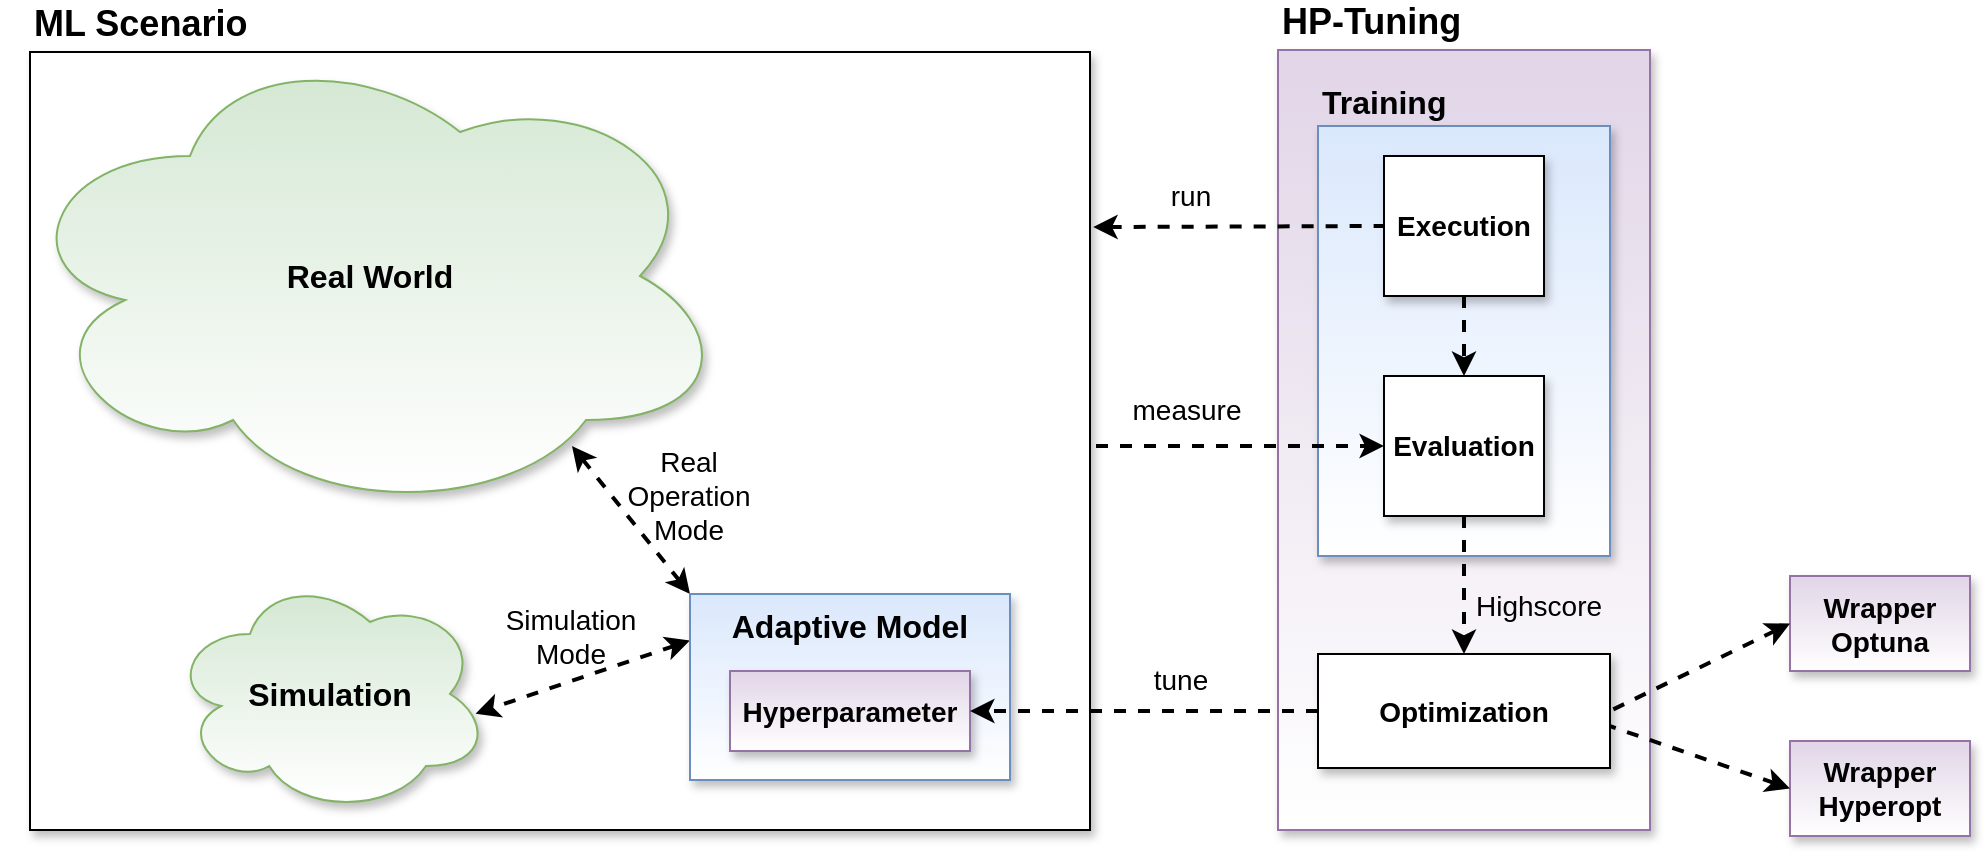 <mxfile version="20.8.16" type="device"><diagram name="Seite-1" id="qSowjrPAivb2RrEBCVOI"><mxGraphModel dx="941" dy="704" grid="1" gridSize="10" guides="1" tooltips="1" connect="1" arrows="1" fold="1" page="1" pageScale="1" pageWidth="827" pageHeight="1169" math="0" shadow="0"><root><mxCell id="0"/><mxCell id="1" parent="0"/><mxCell id="w87HZ0Xv81Typ4M2Bpm5-8" value="HP-Tuning" style="rounded=0;whiteSpace=wrap;html=1;fillColor=#e1d5e7;verticalAlign=bottom;fontStyle=1;align=left;fontSize=18;labelPosition=center;verticalLabelPosition=top;shadow=1;strokeColor=#9673a6;gradientColor=#FFFFFF;" parent="1" vertex="1"><mxGeometry x="674" y="57" width="186" height="390" as="geometry"/></mxCell><mxCell id="EYC07QYKXio_48qNxsyK-1" value="Training" style="rounded=0;whiteSpace=wrap;html=1;fillColor=#dae8fc;verticalAlign=bottom;fontStyle=1;align=left;fontSize=16;labelPosition=center;verticalLabelPosition=top;shadow=1;strokeColor=#6c8ebf;gradientColor=#FFFFFF;" parent="1" vertex="1"><mxGeometry x="694" y="95" width="146" height="215" as="geometry"/></mxCell><mxCell id="w87HZ0Xv81Typ4M2Bpm5-11" value="ML Scenario" style="rounded=0;whiteSpace=wrap;html=1;align=left;verticalAlign=bottom;fontStyle=1;fontSize=18;labelPosition=center;verticalLabelPosition=top;shadow=1;" parent="1" vertex="1"><mxGeometry x="50" y="58" width="530" height="389" as="geometry"/></mxCell><mxCell id="w87HZ0Xv81Typ4M2Bpm5-2" value="Simulation" style="ellipse;shape=cloud;whiteSpace=wrap;html=1;shadow=1;fontStyle=1;fontSize=16;fillColor=#d5e8d4;strokeColor=#82b366;gradientColor=#FFFFFF;" parent="1" vertex="1"><mxGeometry x="120" y="319" width="160" height="120" as="geometry"/></mxCell><mxCell id="w87HZ0Xv81Typ4M2Bpm5-4" value="Real World" style="ellipse;shape=cloud;whiteSpace=wrap;html=1;shadow=1;fontSize=16;fontStyle=1;fillColor=#d5e8d4;strokeColor=#82b366;gradientColor=#FFFFFF;" parent="1" vertex="1"><mxGeometry x="40" y="50" width="360" height="240" as="geometry"/></mxCell><mxCell id="w87HZ0Xv81Typ4M2Bpm5-16" value="Wrapper&lt;br style=&quot;font-size: 14px;&quot;&gt;Optuna" style="rounded=0;whiteSpace=wrap;html=1;fontSize=14;fillColor=#e1d5e7;strokeColor=#9673a6;gradientColor=#FFFFFF;shadow=1;fontStyle=1" parent="1" vertex="1"><mxGeometry x="930" y="320" width="90" height="47.5" as="geometry"/></mxCell><mxCell id="w87HZ0Xv81Typ4M2Bpm5-17" value="Wrapper&lt;br style=&quot;font-size: 14px;&quot;&gt;Hyperopt" style="rounded=0;whiteSpace=wrap;html=1;fontSize=14;fillColor=#e1d5e7;strokeColor=#9673a6;gradientColor=#FFFFFF;shadow=1;fontStyle=1" parent="1" vertex="1"><mxGeometry x="930" y="402.5" width="90" height="47.5" as="geometry"/></mxCell><mxCell id="w87HZ0Xv81Typ4M2Bpm5-18" value="" style="endArrow=none;html=1;rounded=0;dashed=1;strokeWidth=2;fontSize=12;exitX=0;exitY=0.5;exitDx=0;exitDy=0;entryX=1;entryY=0.5;entryDx=0;entryDy=0;endFill=0;startArrow=classic;startFill=1;" parent="1" source="w87HZ0Xv81Typ4M2Bpm5-16" target="EYC07QYKXio_48qNxsyK-2" edge="1"><mxGeometry width="50" height="50" relative="1" as="geometry"><mxPoint x="654" y="320" as="sourcePoint"/><mxPoint x="860" y="320" as="targetPoint"/></mxGeometry></mxCell><mxCell id="w87HZ0Xv81Typ4M2Bpm5-19" value="" style="endArrow=none;html=1;rounded=0;dashed=1;strokeWidth=2;fontSize=12;exitX=0;exitY=0.5;exitDx=0;exitDy=0;entryX=0.996;entryY=0.629;entryDx=0;entryDy=0;entryPerimeter=0;startArrow=classic;startFill=1;endFill=0;" parent="1" source="w87HZ0Xv81Typ4M2Bpm5-17" target="EYC07QYKXio_48qNxsyK-2" edge="1"><mxGeometry width="50" height="50" relative="1" as="geometry"><mxPoint x="894" y="188" as="sourcePoint"/><mxPoint x="774" y="379.5" as="targetPoint"/></mxGeometry></mxCell><mxCell id="w87HZ0Xv81Typ4M2Bpm5-26" value="Highscore" style="edgeStyle=orthogonalEdgeStyle;rounded=0;orthogonalLoop=1;jettySize=auto;html=1;dashed=1;strokeWidth=2;fontSize=14;startArrow=none;startFill=0;endArrow=classic;endFill=1;entryX=0.5;entryY=0;entryDx=0;entryDy=0;labelBackgroundColor=none;" parent="1" source="w87HZ0Xv81Typ4M2Bpm5-20" target="EYC07QYKXio_48qNxsyK-2" edge="1"><mxGeometry x="0.3" y="37" relative="1" as="geometry"><mxPoint x="734" y="327" as="targetPoint"/><mxPoint as="offset"/></mxGeometry></mxCell><mxCell id="w87HZ0Xv81Typ4M2Bpm5-20" value="Evaluation" style="rounded=0;whiteSpace=wrap;html=1;fontSize=14;fillColor=default;gradientColor=#FFFFFF;fontStyle=1;shadow=1;" parent="1" vertex="1"><mxGeometry x="727" y="220" width="80" height="70" as="geometry"/></mxCell><mxCell id="w87HZ0Xv81Typ4M2Bpm5-21" value="measure" style="endArrow=classic;html=1;rounded=0;dashed=1;strokeWidth=2;fontSize=14;entryX=0;entryY=0.5;entryDx=0;entryDy=0;endFill=1;startArrow=none;startFill=0;fontStyle=0;labelBackgroundColor=none;" parent="1" target="w87HZ0Xv81Typ4M2Bpm5-20" edge="1"><mxGeometry x="-0.375" y="18" width="50" height="50" relative="1" as="geometry"><mxPoint x="583" y="255" as="sourcePoint"/><mxPoint x="510" y="280" as="targetPoint"/><mxPoint as="offset"/></mxGeometry></mxCell><mxCell id="w87HZ0Xv81Typ4M2Bpm5-27" value="" style="edgeStyle=orthogonalEdgeStyle;rounded=0;orthogonalLoop=1;jettySize=auto;html=1;dashed=1;strokeWidth=2;fontSize=14;startArrow=none;startFill=0;endArrow=classic;endFill=1;" parent="1" source="w87HZ0Xv81Typ4M2Bpm5-22" target="w87HZ0Xv81Typ4M2Bpm5-20" edge="1"><mxGeometry relative="1" as="geometry"/></mxCell><mxCell id="w87HZ0Xv81Typ4M2Bpm5-22" value="Execution" style="rounded=0;whiteSpace=wrap;html=1;fontSize=14;fillColor=default;gradientColor=#FFFFFF;fontStyle=1;shadow=1;" parent="1" vertex="1"><mxGeometry x="727" y="110" width="80" height="70" as="geometry"/></mxCell><mxCell id="w87HZ0Xv81Typ4M2Bpm5-23" value="run" style="endArrow=none;html=1;rounded=0;dashed=1;strokeWidth=2;fontSize=14;entryX=0;entryY=0.5;entryDx=0;entryDy=0;endFill=0;startArrow=classic;startFill=1;fontStyle=0;labelBackgroundColor=none;exitX=1.003;exitY=0.225;exitDx=0;exitDy=0;exitPerimeter=0;" parent="1" source="w87HZ0Xv81Typ4M2Bpm5-11" target="w87HZ0Xv81Typ4M2Bpm5-22" edge="1"><mxGeometry x="-0.333" y="15" width="50" height="50" relative="1" as="geometry"><mxPoint x="578" y="98" as="sourcePoint"/><mxPoint x="680" y="154.48" as="targetPoint"/><mxPoint as="offset"/></mxGeometry></mxCell><mxCell id="w87HZ0Xv81Typ4M2Bpm5-28" value="Simulation&lt;br&gt;Mode" style="endArrow=classic;html=1;rounded=0;dashed=1;strokeWidth=2;fontSize=14;exitX=0;exitY=0.25;exitDx=0;exitDy=0;startArrow=classic;startFill=1;labelBackgroundColor=none;entryX=0.955;entryY=0.582;entryDx=0;entryDy=0;entryPerimeter=0;" parent="1" source="EYC07QYKXio_48qNxsyK-3" target="w87HZ0Xv81Typ4M2Bpm5-2" edge="1"><mxGeometry x="-0.01" y="-22" width="50" height="50" relative="1" as="geometry"><mxPoint x="376" y="377" as="sourcePoint"/><mxPoint x="270" y="386" as="targetPoint"/><mxPoint as="offset"/></mxGeometry></mxCell><mxCell id="w87HZ0Xv81Typ4M2Bpm5-29" value="Real&lt;br&gt;Operation&lt;br&gt;Mode" style="endArrow=classic;html=1;rounded=0;dashed=1;strokeWidth=2;fontSize=14;startArrow=classic;startFill=1;labelBackgroundColor=none;exitX=0;exitY=0;exitDx=0;exitDy=0;" parent="1" source="EYC07QYKXio_48qNxsyK-3" edge="1"><mxGeometry x="-0.19" y="-31" width="50" height="50" relative="1" as="geometry"><mxPoint x="401.367" y="333.241" as="sourcePoint"/><mxPoint x="321" y="255" as="targetPoint"/><mxPoint x="-1" as="offset"/></mxGeometry></mxCell><mxCell id="EYC07QYKXio_48qNxsyK-2" value="Optimization" style="rounded=0;whiteSpace=wrap;html=1;fontSize=14;fillColor=default;gradientColor=#FFFFFF;fontStyle=1;shadow=1;" parent="1" vertex="1"><mxGeometry x="694" y="359" width="146" height="57" as="geometry"/></mxCell><mxCell id="EYC07QYKXio_48qNxsyK-3" value="Adaptive Model" style="rounded=0;whiteSpace=wrap;html=1;fontSize=16;fillColor=#dae8fc;strokeColor=#6c8ebf;gradientColor=#FFFFFF;fontStyle=1;verticalAlign=top;shadow=1;" parent="1" vertex="1"><mxGeometry x="380" y="329" width="160" height="93" as="geometry"/></mxCell><mxCell id="EYC07QYKXio_48qNxsyK-4" value="Hyperparameter" style="rounded=0;whiteSpace=wrap;html=1;fontSize=14;fillColor=#e1d5e7;strokeColor=#9673a6;fontStyle=1;verticalAlign=middle;gradientColor=#FFFFFF;shadow=1;" parent="1" vertex="1"><mxGeometry x="400" y="367.5" width="120" height="40" as="geometry"/></mxCell><mxCell id="w87HZ0Xv81Typ4M2Bpm5-13" value="tune" style="edgeStyle=orthogonalEdgeStyle;rounded=0;orthogonalLoop=1;jettySize=auto;html=1;fontSize=14;dashed=1;strokeWidth=2;fontStyle=0;labelBackgroundColor=none;exitX=0;exitY=0.5;exitDx=0;exitDy=0;entryX=1;entryY=0.5;entryDx=0;entryDy=0;" parent="1" source="EYC07QYKXio_48qNxsyK-2" target="EYC07QYKXio_48qNxsyK-4" edge="1"><mxGeometry x="-0.205" y="-16" relative="1" as="geometry"><mxPoint as="offset"/><mxPoint x="674" y="362" as="sourcePoint"/><mxPoint x="513" y="398" as="targetPoint"/></mxGeometry></mxCell></root></mxGraphModel></diagram></mxfile>